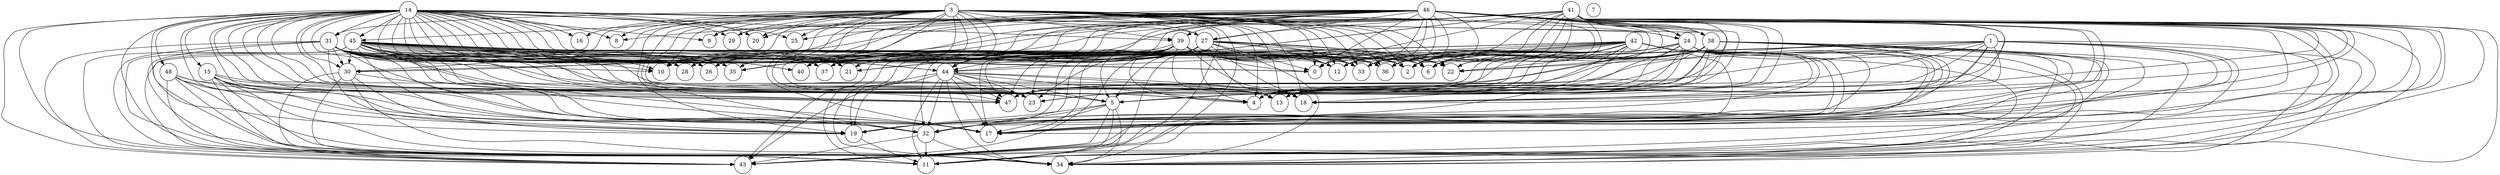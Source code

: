 digraph G {
splines=true;
0 [shape=circle, label=0]
1 [shape=circle, label=1]
2 [shape=circle, label=2]
3 [shape=circle, label=3]
4 [shape=circle, label=4]
5 [shape=circle, label=5]
6 [shape=circle, label=6]
7 [shape=circle, label=7]
8 [shape=circle, label=8]
9 [shape=circle, label=9]
10 [shape=circle, label=10]
11 [shape=circle, label=11]
12 [shape=circle, label=12]
13 [shape=circle, label=13]
14 [shape=circle, label=14]
15 [shape=circle, label=15]
16 [shape=circle, label=16]
17 [shape=circle, label=17]
18 [shape=circle, label=18]
19 [shape=circle, label=19]
20 [shape=circle, label=20]
21 [shape=circle, label=21]
22 [shape=circle, label=22]
23 [shape=circle, label=23]
24 [shape=circle, label=24]
25 [shape=circle, label=25]
26 [shape=circle, label=26]
27 [shape=circle, label=27]
28 [shape=circle, label=28]
29 [shape=circle, label=29]
30 [shape=circle, label=30]
31 [shape=circle, label=31]
32 [shape=circle, label=32]
33 [shape=circle, label=33]
34 [shape=circle, label=34]
35 [shape=circle, label=35]
36 [shape=circle, label=36]
37 [shape=circle, label=37]
38 [shape=circle, label=38]
39 [shape=circle, label=39]
40 [shape=circle, label=40]
41 [shape=circle, label=41]
42 [shape=circle, label=42]
43 [shape=circle, label=43]
44 [shape=circle, label=44]
45 [shape=circle, label=45]
46 [shape=circle, label=46]
47 [shape=circle, label=47]
48 [shape=circle, label=48]
1->5;
1->32;
1->19;
1->6;
1->18;
1->47;
1->23;
1->34;
1->43;
1->11;
1->2;
1->13;
1->4;
1->22;
1->17;
3->45;
3->31;
3->27;
3->39;
3->24;
3->38;
3->44;
3->5;
3->30;
3->32;
3->19;
3->6;
3->18;
3->35;
3->47;
3->23;
3->26;
3->21;
3->34;
3->43;
3->20;
3->25;
3->36;
3->33;
3->16;
3->37;
3->28;
3->11;
3->40;
3->2;
3->13;
3->4;
3->9;
3->10;
3->22;
3->0;
3->12;
3->29;
3->17;
3->8;
5->32;
5->19;
5->34;
5->43;
5->11;
5->17;
14->45;
14->31;
14->27;
14->39;
14->24;
14->38;
14->44;
14->15;
14->48;
14->5;
14->30;
14->32;
14->19;
14->6;
14->18;
14->35;
14->47;
14->23;
14->26;
14->21;
14->34;
14->43;
14->20;
14->25;
14->36;
14->33;
14->16;
14->37;
14->28;
14->11;
14->40;
14->2;
14->13;
14->4;
14->9;
14->10;
14->22;
14->0;
14->12;
14->29;
14->17;
14->8;
15->32;
15->19;
15->47;
15->23;
15->34;
15->43;
15->11;
15->17;
19->11;
24->5;
24->32;
24->19;
24->6;
24->18;
24->47;
24->23;
24->34;
24->43;
24->36;
24->33;
24->11;
24->2;
24->13;
24->4;
24->22;
24->0;
24->12;
24->17;
27->44;
27->5;
27->32;
27->19;
27->6;
27->18;
27->47;
27->23;
27->21;
27->34;
27->43;
27->36;
27->33;
27->37;
27->28;
27->11;
27->40;
27->2;
27->13;
27->4;
27->10;
27->22;
27->0;
27->12;
27->17;
30->19;
30->34;
30->43;
30->11;
30->17;
31->44;
31->5;
31->30;
31->32;
31->19;
31->6;
31->18;
31->47;
31->23;
31->21;
31->34;
31->43;
31->36;
31->33;
31->37;
31->28;
31->11;
31->40;
31->2;
31->13;
31->4;
31->10;
31->22;
31->0;
31->12;
31->17;
32->34;
32->43;
32->11;
38->5;
38->32;
38->19;
38->6;
38->18;
38->47;
38->23;
38->34;
38->43;
38->36;
38->33;
38->11;
38->2;
38->13;
38->4;
38->22;
38->0;
38->12;
38->17;
39->44;
39->5;
39->32;
39->19;
39->6;
39->18;
39->47;
39->23;
39->21;
39->34;
39->43;
39->36;
39->33;
39->37;
39->11;
39->2;
39->13;
39->4;
39->22;
39->0;
39->12;
39->17;
41->27;
41->24;
41->38;
41->44;
41->5;
41->30;
41->32;
41->19;
41->6;
41->18;
41->35;
41->47;
41->23;
41->26;
41->21;
41->34;
41->43;
41->36;
41->33;
41->37;
41->28;
41->11;
41->40;
41->2;
41->13;
41->4;
41->10;
41->22;
41->0;
41->12;
41->17;
42->44;
42->5;
42->32;
42->19;
42->6;
42->18;
42->47;
42->23;
42->21;
42->34;
42->43;
42->36;
42->33;
42->37;
42->11;
42->40;
42->2;
42->13;
42->4;
42->22;
42->0;
42->12;
42->17;
44->5;
44->32;
44->19;
44->18;
44->47;
44->23;
44->34;
44->43;
44->11;
44->13;
44->4;
44->17;
45->44;
45->5;
45->30;
45->32;
45->19;
45->6;
45->18;
45->35;
45->47;
45->23;
45->26;
45->21;
45->34;
45->43;
45->36;
45->33;
45->37;
45->28;
45->11;
45->40;
45->2;
45->13;
45->4;
45->10;
45->22;
45->0;
45->12;
45->17;
46->27;
46->39;
46->24;
46->38;
46->44;
46->5;
46->30;
46->32;
46->19;
46->6;
46->18;
46->35;
46->47;
46->23;
46->26;
46->21;
46->34;
46->43;
46->20;
46->25;
46->36;
46->33;
46->37;
46->28;
46->11;
46->40;
46->2;
46->13;
46->4;
46->9;
46->10;
46->22;
46->0;
46->12;
46->29;
46->17;
46->8;
48->32;
48->19;
48->47;
48->34;
48->43;
48->11;
48->17;
}
